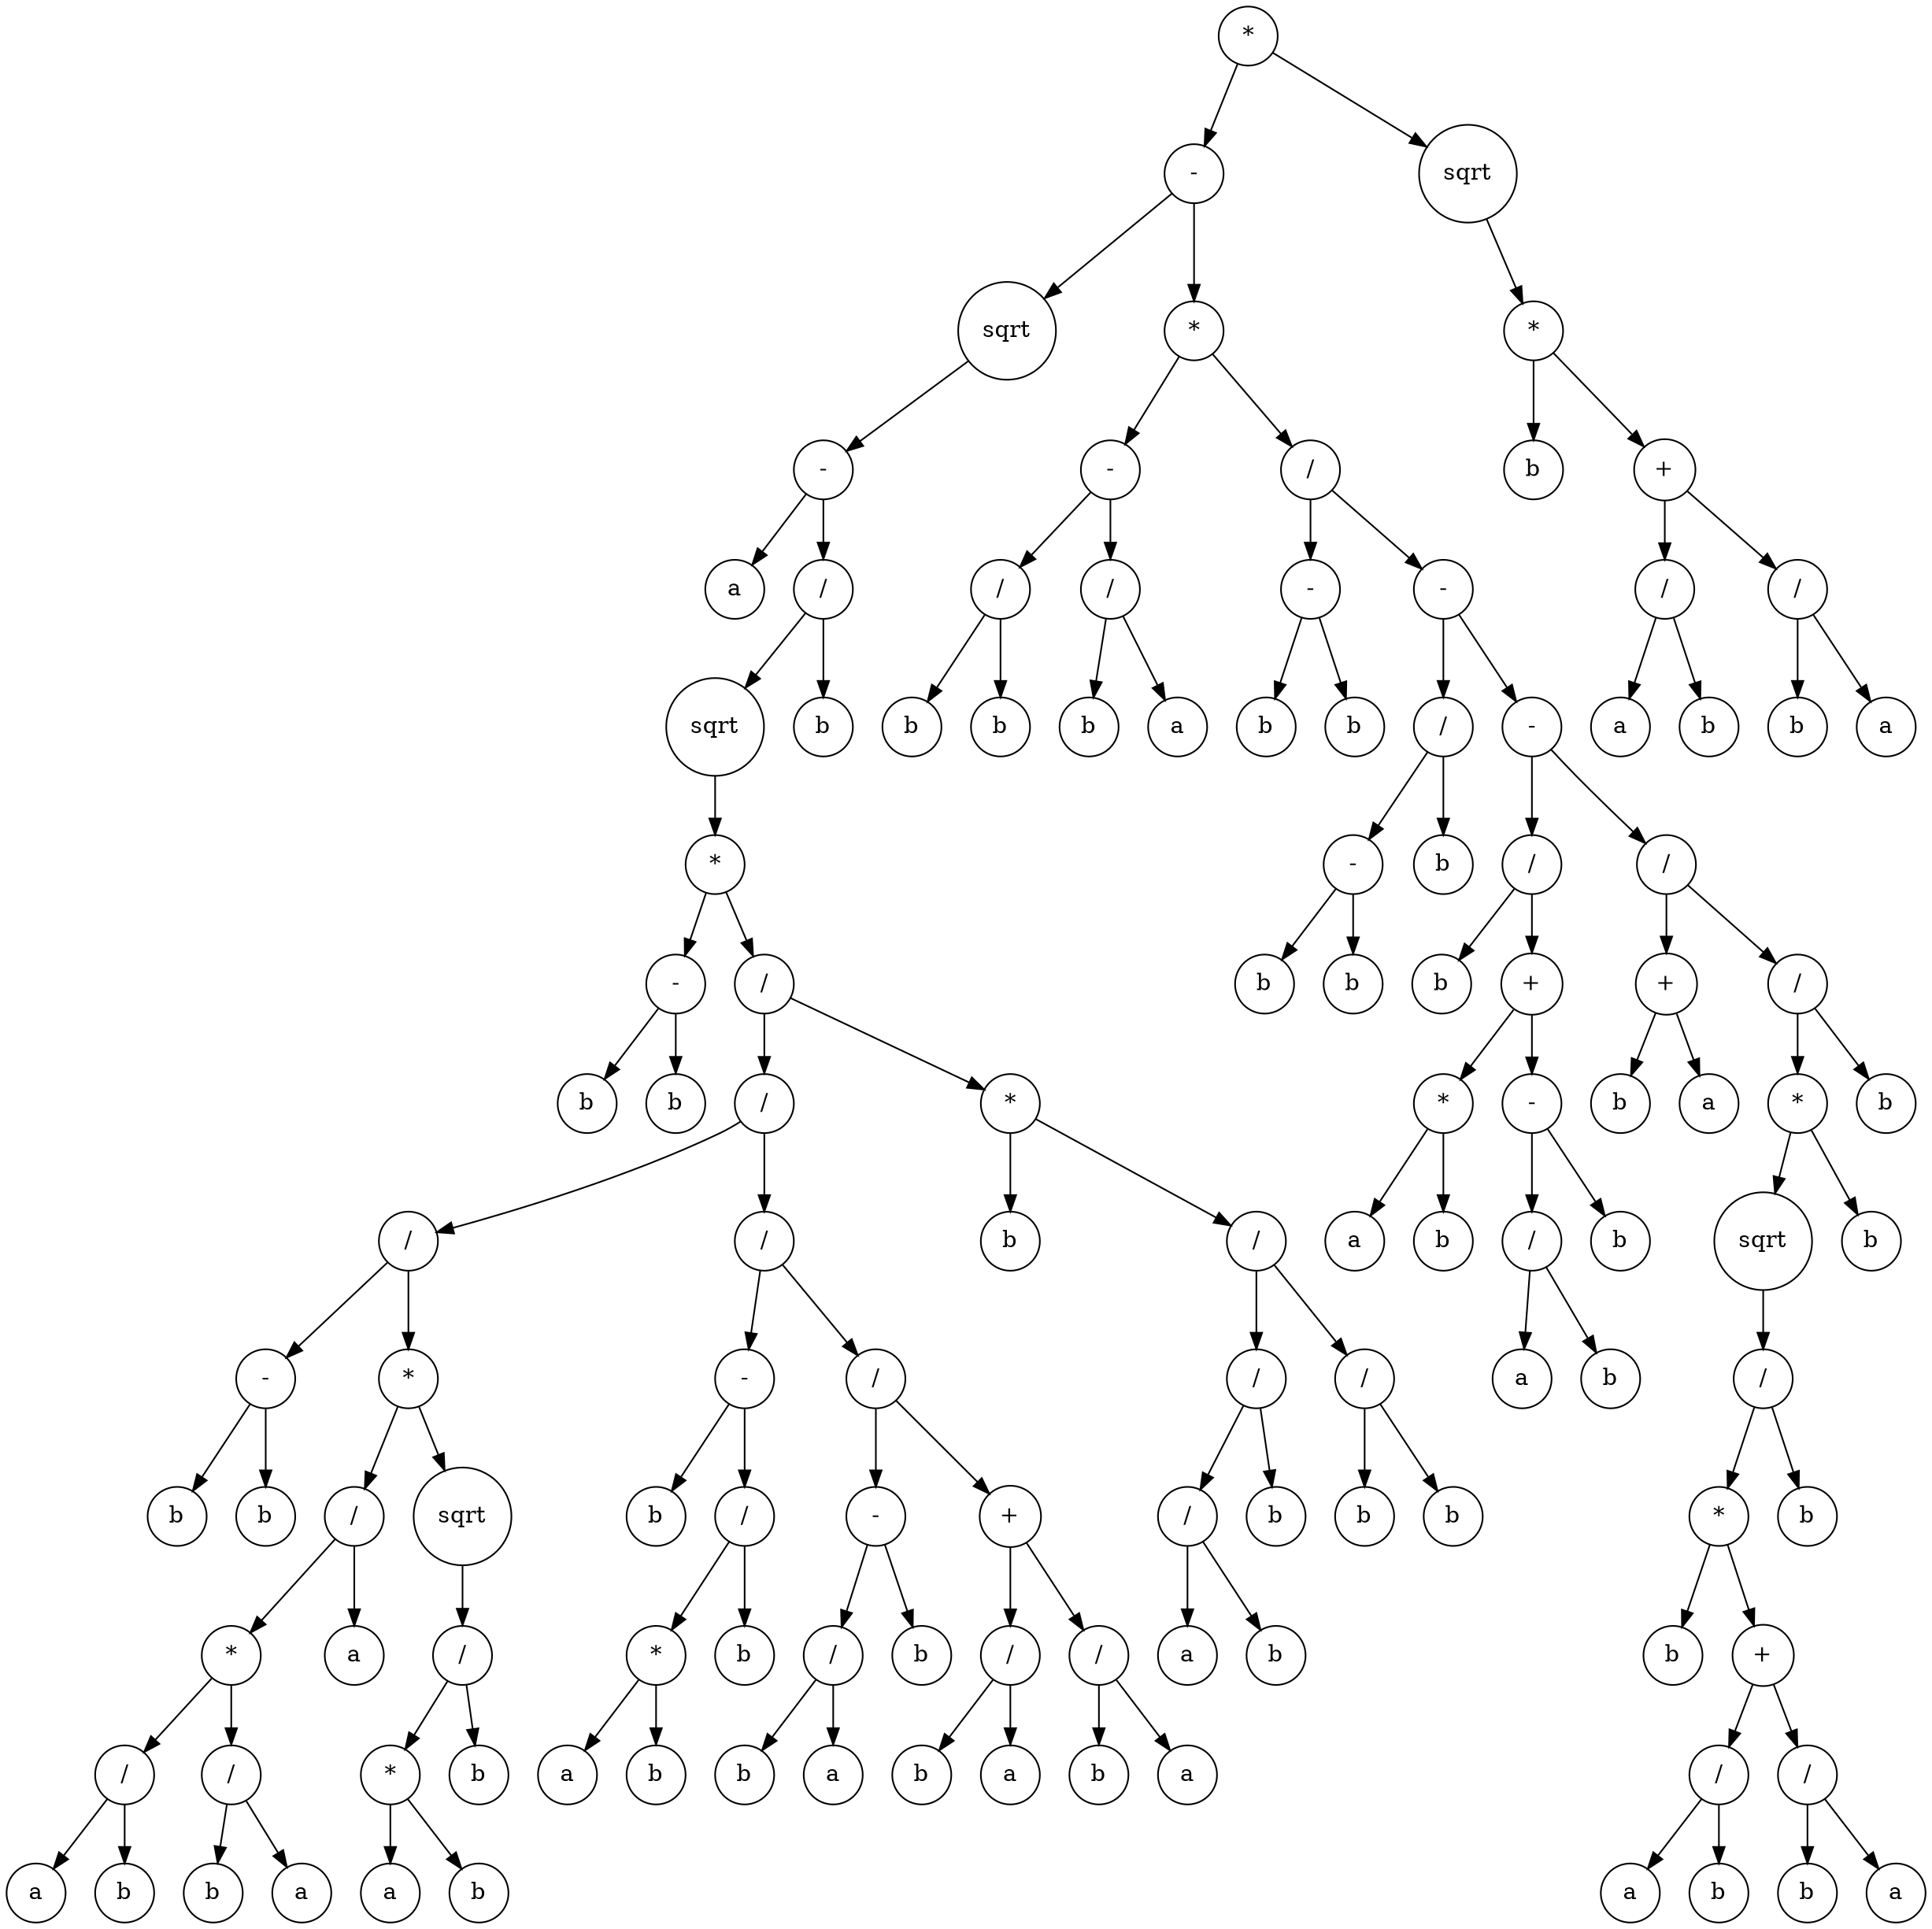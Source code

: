 digraph g {
graph [ordering=out];
node [shape=circle];
n[label = "*"];
n0[label = "-"];
n00[label = "sqrt"];
n000[label = "-"];
n0000[label = "a"];
n000 -> n0000;
n0001[label = "/"];
n00010[label = "sqrt"];
n000100[label = "*"];
n0001000[label = "-"];
n00010000[label = "b"];
n0001000 -> n00010000;
n00010001[label = "b"];
n0001000 -> n00010001;
n000100 -> n0001000;
n0001001[label = "/"];
n00010010[label = "/"];
n000100100[label = "/"];
n0001001000[label = "-"];
n00010010000[label = "b"];
n0001001000 -> n00010010000;
n00010010001[label = "b"];
n0001001000 -> n00010010001;
n000100100 -> n0001001000;
n0001001001[label = "*"];
n00010010010[label = "/"];
n000100100100[label = "*"];
n0001001001000[label = "/"];
n00010010010000[label = "a"];
n0001001001000 -> n00010010010000;
n00010010010001[label = "b"];
n0001001001000 -> n00010010010001;
n000100100100 -> n0001001001000;
n0001001001001[label = "/"];
n00010010010010[label = "b"];
n0001001001001 -> n00010010010010;
n00010010010011[label = "a"];
n0001001001001 -> n00010010010011;
n000100100100 -> n0001001001001;
n00010010010 -> n000100100100;
n000100100101[label = "a"];
n00010010010 -> n000100100101;
n0001001001 -> n00010010010;
n00010010011[label = "sqrt"];
n000100100110[label = "/"];
n0001001001100[label = "*"];
n00010010011000[label = "a"];
n0001001001100 -> n00010010011000;
n00010010011001[label = "b"];
n0001001001100 -> n00010010011001;
n000100100110 -> n0001001001100;
n0001001001101[label = "b"];
n000100100110 -> n0001001001101;
n00010010011 -> n000100100110;
n0001001001 -> n00010010011;
n000100100 -> n0001001001;
n00010010 -> n000100100;
n000100101[label = "/"];
n0001001010[label = "-"];
n00010010100[label = "b"];
n0001001010 -> n00010010100;
n00010010101[label = "/"];
n000100101010[label = "*"];
n0001001010100[label = "a"];
n000100101010 -> n0001001010100;
n0001001010101[label = "b"];
n000100101010 -> n0001001010101;
n00010010101 -> n000100101010;
n000100101011[label = "b"];
n00010010101 -> n000100101011;
n0001001010 -> n00010010101;
n000100101 -> n0001001010;
n0001001011[label = "/"];
n00010010110[label = "-"];
n000100101100[label = "/"];
n0001001011000[label = "b"];
n000100101100 -> n0001001011000;
n0001001011001[label = "a"];
n000100101100 -> n0001001011001;
n00010010110 -> n000100101100;
n000100101101[label = "b"];
n00010010110 -> n000100101101;
n0001001011 -> n00010010110;
n00010010111[label = "+"];
n000100101110[label = "/"];
n0001001011100[label = "b"];
n000100101110 -> n0001001011100;
n0001001011101[label = "a"];
n000100101110 -> n0001001011101;
n00010010111 -> n000100101110;
n000100101111[label = "/"];
n0001001011110[label = "b"];
n000100101111 -> n0001001011110;
n0001001011111[label = "a"];
n000100101111 -> n0001001011111;
n00010010111 -> n000100101111;
n0001001011 -> n00010010111;
n000100101 -> n0001001011;
n00010010 -> n000100101;
n0001001 -> n00010010;
n00010011[label = "*"];
n000100110[label = "b"];
n00010011 -> n000100110;
n000100111[label = "/"];
n0001001110[label = "/"];
n00010011100[label = "/"];
n000100111000[label = "a"];
n00010011100 -> n000100111000;
n000100111001[label = "b"];
n00010011100 -> n000100111001;
n0001001110 -> n00010011100;
n00010011101[label = "b"];
n0001001110 -> n00010011101;
n000100111 -> n0001001110;
n0001001111[label = "/"];
n00010011110[label = "b"];
n0001001111 -> n00010011110;
n00010011111[label = "b"];
n0001001111 -> n00010011111;
n000100111 -> n0001001111;
n00010011 -> n000100111;
n0001001 -> n00010011;
n000100 -> n0001001;
n00010 -> n000100;
n0001 -> n00010;
n00011[label = "b"];
n0001 -> n00011;
n000 -> n0001;
n00 -> n000;
n0 -> n00;
n01[label = "*"];
n010[label = "-"];
n0100[label = "/"];
n01000[label = "b"];
n0100 -> n01000;
n01001[label = "b"];
n0100 -> n01001;
n010 -> n0100;
n0101[label = "/"];
n01010[label = "b"];
n0101 -> n01010;
n01011[label = "a"];
n0101 -> n01011;
n010 -> n0101;
n01 -> n010;
n011[label = "/"];
n0110[label = "-"];
n01100[label = "b"];
n0110 -> n01100;
n01101[label = "b"];
n0110 -> n01101;
n011 -> n0110;
n0111[label = "-"];
n01110[label = "/"];
n011100[label = "-"];
n0111000[label = "b"];
n011100 -> n0111000;
n0111001[label = "b"];
n011100 -> n0111001;
n01110 -> n011100;
n011101[label = "b"];
n01110 -> n011101;
n0111 -> n01110;
n01111[label = "-"];
n011110[label = "/"];
n0111100[label = "b"];
n011110 -> n0111100;
n0111101[label = "+"];
n01111010[label = "*"];
n011110100[label = "a"];
n01111010 -> n011110100;
n011110101[label = "b"];
n01111010 -> n011110101;
n0111101 -> n01111010;
n01111011[label = "-"];
n011110110[label = "/"];
n0111101100[label = "a"];
n011110110 -> n0111101100;
n0111101101[label = "b"];
n011110110 -> n0111101101;
n01111011 -> n011110110;
n011110111[label = "b"];
n01111011 -> n011110111;
n0111101 -> n01111011;
n011110 -> n0111101;
n01111 -> n011110;
n011111[label = "/"];
n0111110[label = "+"];
n01111100[label = "b"];
n0111110 -> n01111100;
n01111101[label = "a"];
n0111110 -> n01111101;
n011111 -> n0111110;
n0111111[label = "/"];
n01111110[label = "*"];
n011111100[label = "sqrt"];
n0111111000[label = "/"];
n01111110000[label = "*"];
n011111100000[label = "b"];
n01111110000 -> n011111100000;
n011111100001[label = "+"];
n0111111000010[label = "/"];
n01111110000100[label = "a"];
n0111111000010 -> n01111110000100;
n01111110000101[label = "b"];
n0111111000010 -> n01111110000101;
n011111100001 -> n0111111000010;
n0111111000011[label = "/"];
n01111110000110[label = "b"];
n0111111000011 -> n01111110000110;
n01111110000111[label = "a"];
n0111111000011 -> n01111110000111;
n011111100001 -> n0111111000011;
n01111110000 -> n011111100001;
n0111111000 -> n01111110000;
n01111110001[label = "b"];
n0111111000 -> n01111110001;
n011111100 -> n0111111000;
n01111110 -> n011111100;
n011111101[label = "b"];
n01111110 -> n011111101;
n0111111 -> n01111110;
n01111111[label = "b"];
n0111111 -> n01111111;
n011111 -> n0111111;
n01111 -> n011111;
n0111 -> n01111;
n011 -> n0111;
n01 -> n011;
n0 -> n01;
n -> n0;
n1[label = "sqrt"];
n10[label = "*"];
n100[label = "b"];
n10 -> n100;
n101[label = "+"];
n1010[label = "/"];
n10100[label = "a"];
n1010 -> n10100;
n10101[label = "b"];
n1010 -> n10101;
n101 -> n1010;
n1011[label = "/"];
n10110[label = "b"];
n1011 -> n10110;
n10111[label = "a"];
n1011 -> n10111;
n101 -> n1011;
n10 -> n101;
n1 -> n10;
n -> n1;
}
